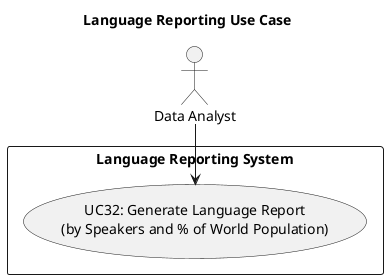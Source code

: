 @startuml
title Language Reporting Use Case

actor "Data Analyst" as Analyst

rectangle "Language Reporting System" {
  usecase "UC32: Generate Language Report\n(by Speakers and % of World Population)" as UC32
}

Analyst --> UC32

@enduml
